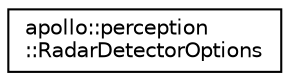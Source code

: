 digraph "Graphical Class Hierarchy"
{
  edge [fontname="Helvetica",fontsize="10",labelfontname="Helvetica",labelfontsize="10"];
  node [fontname="Helvetica",fontsize="10",shape=record];
  rankdir="LR";
  Node1 [label="apollo::perception\l::RadarDetectorOptions",height=0.2,width=0.4,color="black", fillcolor="white", style="filled",URL="$structapollo_1_1perception_1_1RadarDetectorOptions.html"];
}
